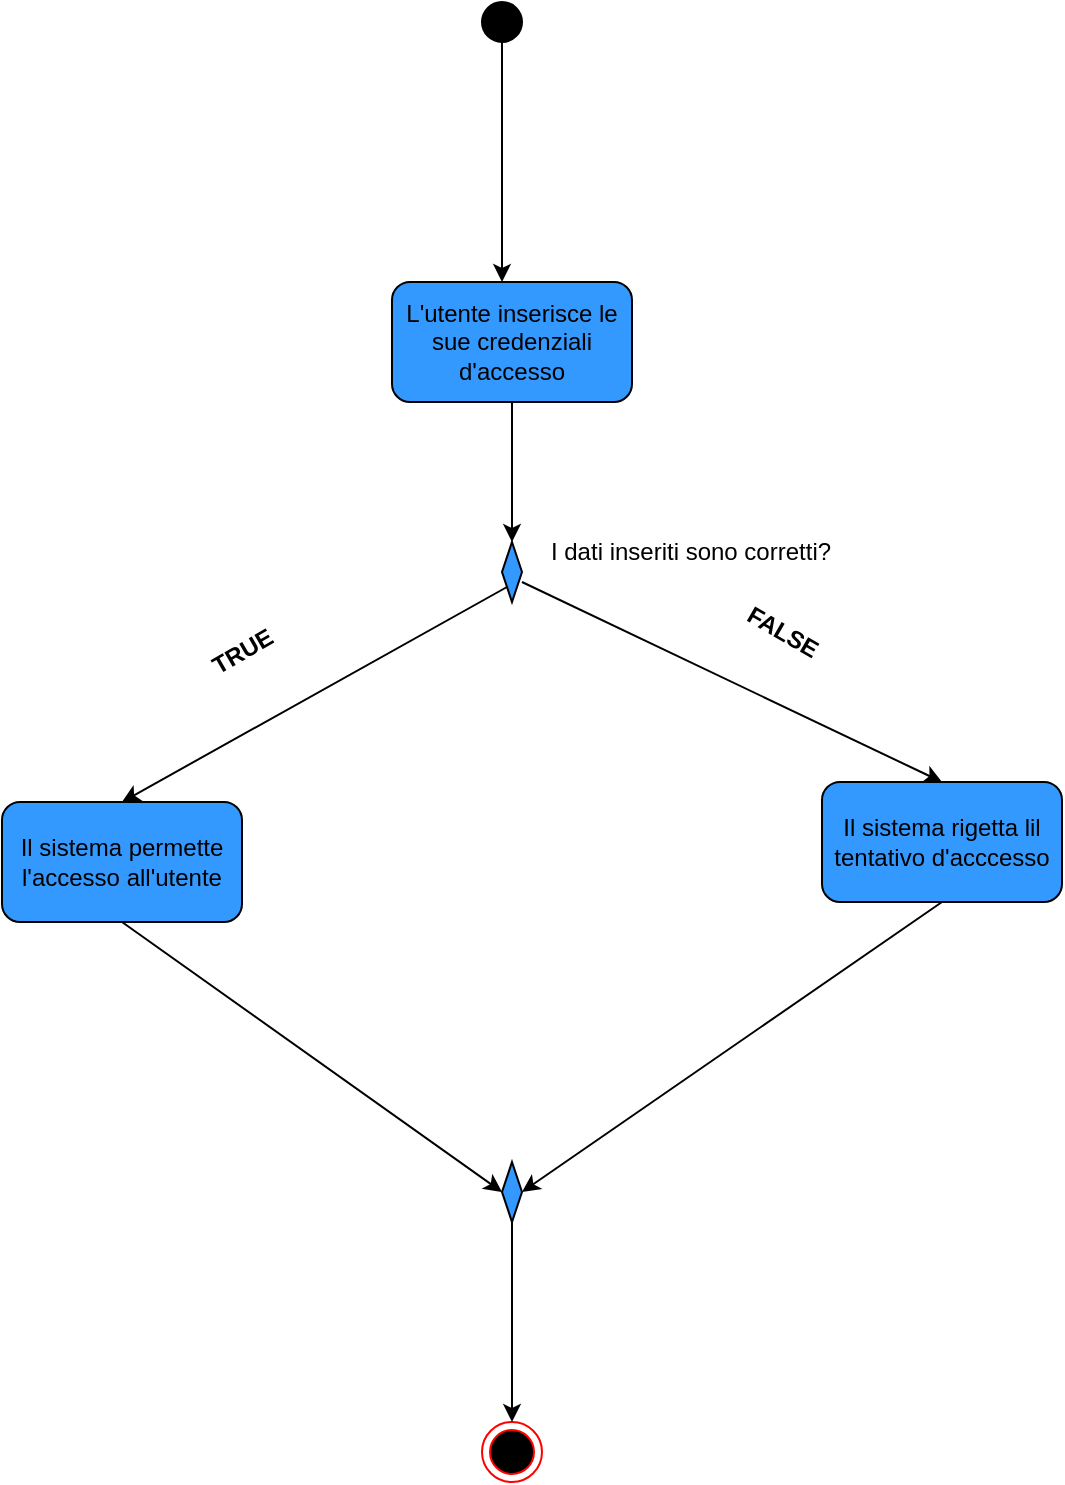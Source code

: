 <mxfile version="20.8.5" type="device"><diagram id="SEvOrLqGEwGdzDciAh4o" name="Pagina-1"><mxGraphModel dx="1434" dy="796" grid="1" gridSize="10" guides="1" tooltips="1" connect="1" arrows="1" fold="1" page="1" pageScale="1" pageWidth="827" pageHeight="1169" math="0" shadow="0"><root><mxCell id="0"/><mxCell id="1" parent="0"/><mxCell id="tBIxI-0w99VwcyB9lDeP-1" value="" style="ellipse;html=1;shape=endState;fillColor=#000000;strokeColor=#ff0000;" vertex="1" parent="1"><mxGeometry x="390" y="770" width="30" height="30" as="geometry"/></mxCell><mxCell id="tBIxI-0w99VwcyB9lDeP-3" value="" style="ellipse;whiteSpace=wrap;html=1;aspect=fixed;strokeColor=#000000;fillColor=#000000;" vertex="1" parent="1"><mxGeometry x="390" y="60" width="20" height="20" as="geometry"/></mxCell><mxCell id="tBIxI-0w99VwcyB9lDeP-5" value="L'utente inserisce le sue credenziali d'accesso" style="rounded=1;whiteSpace=wrap;html=1;strokeColor=#000000;fillColor=#3399FF;" vertex="1" parent="1"><mxGeometry x="345" y="200" width="120" height="60" as="geometry"/></mxCell><mxCell id="tBIxI-0w99VwcyB9lDeP-6" value="Il sistema permette l'accesso all'utente" style="rounded=1;whiteSpace=wrap;html=1;strokeColor=#000000;fillColor=#3399FF;" vertex="1" parent="1"><mxGeometry x="150" y="460" width="120" height="60" as="geometry"/></mxCell><mxCell id="tBIxI-0w99VwcyB9lDeP-7" value="Il sistema rigetta lil tentativo d'acccesso" style="rounded=1;whiteSpace=wrap;html=1;strokeColor=#000000;fillColor=#3399FF;" vertex="1" parent="1"><mxGeometry x="560" y="450" width="120" height="60" as="geometry"/></mxCell><mxCell id="tBIxI-0w99VwcyB9lDeP-9" value="" style="rhombus;whiteSpace=wrap;html=1;strokeColor=#000000;fontColor=#fbfbfb;fillColor=#3399FF;" vertex="1" parent="1"><mxGeometry x="400" y="330" width="10" height="30" as="geometry"/></mxCell><mxCell id="tBIxI-0w99VwcyB9lDeP-12" value="" style="endArrow=classic;html=1;rounded=0;fontColor=#fbfbfb;exitX=0.5;exitY=1;exitDx=0;exitDy=0;entryX=0.5;entryY=0;entryDx=0;entryDy=0;" edge="1" parent="1" source="tBIxI-0w99VwcyB9lDeP-5" target="tBIxI-0w99VwcyB9lDeP-9"><mxGeometry width="50" height="50" relative="1" as="geometry"><mxPoint x="390" y="420" as="sourcePoint"/><mxPoint x="440" y="370" as="targetPoint"/></mxGeometry></mxCell><mxCell id="tBIxI-0w99VwcyB9lDeP-14" value="" style="rhombus;whiteSpace=wrap;html=1;strokeColor=#000000;fontColor=#fbfbfb;fillColor=#3399FF;" vertex="1" parent="1"><mxGeometry x="400" y="640" width="10" height="30" as="geometry"/></mxCell><mxCell id="tBIxI-0w99VwcyB9lDeP-15" value="" style="endArrow=classic;html=1;rounded=0;fontColor=#fbfbfb;exitX=0.5;exitY=1;exitDx=0;exitDy=0;entryX=0;entryY=0.5;entryDx=0;entryDy=0;" edge="1" parent="1" source="tBIxI-0w99VwcyB9lDeP-6" target="tBIxI-0w99VwcyB9lDeP-14"><mxGeometry width="50" height="50" relative="1" as="geometry"><mxPoint x="390" y="620" as="sourcePoint"/><mxPoint x="440" y="570" as="targetPoint"/></mxGeometry></mxCell><mxCell id="tBIxI-0w99VwcyB9lDeP-16" value="" style="endArrow=classic;html=1;rounded=0;fontColor=#fbfbfb;exitX=0.5;exitY=1;exitDx=0;exitDy=0;entryX=1;entryY=0.5;entryDx=0;entryDy=0;" edge="1" parent="1" source="tBIxI-0w99VwcyB9lDeP-7" target="tBIxI-0w99VwcyB9lDeP-14"><mxGeometry width="50" height="50" relative="1" as="geometry"><mxPoint x="390" y="620" as="sourcePoint"/><mxPoint x="440" y="570" as="targetPoint"/></mxGeometry></mxCell><mxCell id="tBIxI-0w99VwcyB9lDeP-18" value="" style="endArrow=classic;html=1;rounded=0;fontColor=#fbfbfb;entryX=0.5;entryY=0;entryDx=0;entryDy=0;" edge="1" parent="1" target="tBIxI-0w99VwcyB9lDeP-7"><mxGeometry width="50" height="50" relative="1" as="geometry"><mxPoint x="410" y="350" as="sourcePoint"/><mxPoint x="440" y="570" as="targetPoint"/></mxGeometry></mxCell><mxCell id="tBIxI-0w99VwcyB9lDeP-19" value="" style="endArrow=classic;html=1;rounded=0;fontColor=#fbfbfb;exitX=0;exitY=1;exitDx=0;exitDy=0;entryX=0.5;entryY=0;entryDx=0;entryDy=0;" edge="1" parent="1" source="tBIxI-0w99VwcyB9lDeP-9" target="tBIxI-0w99VwcyB9lDeP-6"><mxGeometry width="50" height="50" relative="1" as="geometry"><mxPoint x="390" y="620" as="sourcePoint"/><mxPoint x="440" y="570" as="targetPoint"/></mxGeometry></mxCell><mxCell id="tBIxI-0w99VwcyB9lDeP-20" value="" style="endArrow=classic;html=1;rounded=0;fontColor=#fbfbfb;exitX=0.5;exitY=1;exitDx=0;exitDy=0;entryX=0.5;entryY=0;entryDx=0;entryDy=0;" edge="1" parent="1" source="tBIxI-0w99VwcyB9lDeP-14" target="tBIxI-0w99VwcyB9lDeP-1"><mxGeometry width="50" height="50" relative="1" as="geometry"><mxPoint x="390" y="640" as="sourcePoint"/><mxPoint x="440" y="590" as="targetPoint"/></mxGeometry></mxCell><mxCell id="tBIxI-0w99VwcyB9lDeP-22" value="" style="endArrow=classic;html=1;rounded=0;fontColor=#fbfbfb;" edge="1" parent="1"><mxGeometry width="50" height="50" relative="1" as="geometry"><mxPoint x="400" y="80" as="sourcePoint"/><mxPoint x="400" y="200" as="targetPoint"/></mxGeometry></mxCell><mxCell id="tBIxI-0w99VwcyB9lDeP-23" value="&lt;font color=&quot;#000000&quot;&gt;I dati inseriti sono corretti?&lt;/font&gt;" style="text;html=1;align=center;verticalAlign=middle;resizable=0;points=[];autosize=1;strokeColor=none;fillColor=none;fontColor=#fbfbfb;" vertex="1" parent="1"><mxGeometry x="414" y="320" width="160" height="30" as="geometry"/></mxCell><mxCell id="tBIxI-0w99VwcyB9lDeP-24" value="&lt;b&gt;TRUE&lt;/b&gt;" style="text;html=1;align=center;verticalAlign=middle;resizable=0;points=[];autosize=1;strokeColor=none;fillColor=none;fontColor=#000000;rotation=-30;" vertex="1" parent="1"><mxGeometry x="240" y="370" width="60" height="30" as="geometry"/></mxCell><mxCell id="tBIxI-0w99VwcyB9lDeP-25" value="&lt;b&gt;FALSE&lt;/b&gt;" style="text;html=1;align=center;verticalAlign=middle;resizable=0;points=[];autosize=1;strokeColor=none;fillColor=none;fontColor=#000000;rotation=30;" vertex="1" parent="1"><mxGeometry x="510" y="360" width="60" height="30" as="geometry"/></mxCell></root></mxGraphModel></diagram></mxfile>
